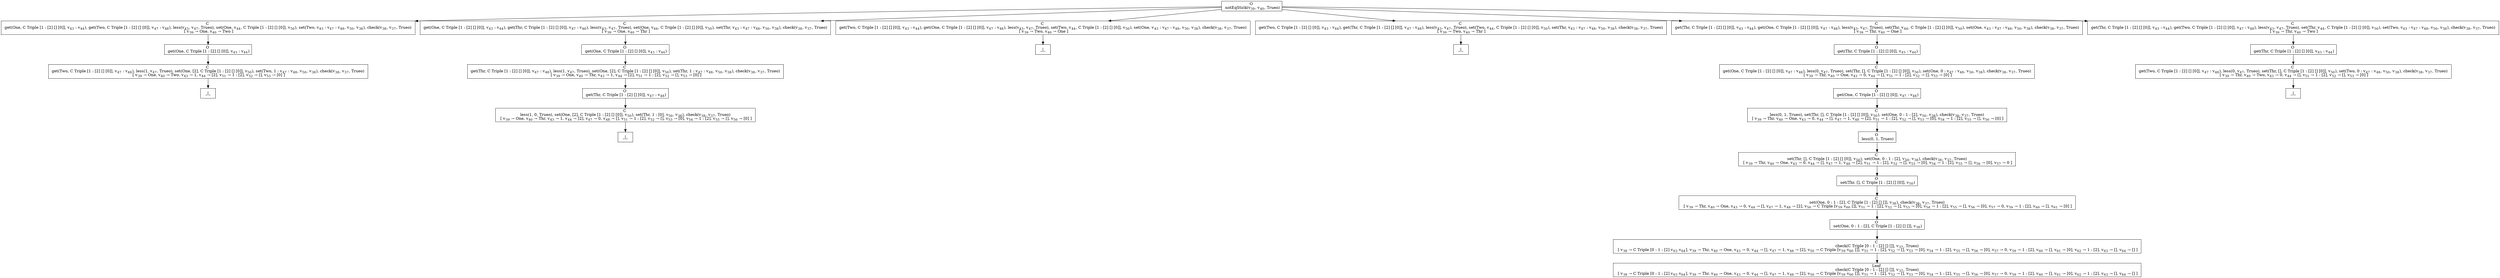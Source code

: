 digraph {
    graph [rankdir=TB
          ,bgcolor=transparent];
    node [shape=box
         ,fillcolor=white
         ,style=filled];
    0 [label=<O <BR/> notEqStick(v<SUB>39</SUB>, v<SUB>40</SUB>, Trueo)>];
    1 [label=<C <BR/> get(One, C Triple [1 : [2] [] [0]], v<SUB>43</SUB> : v<SUB>44</SUB>), get(Two, C Triple [1 : [2] [] [0]], v<SUB>47</SUB> : v<SUB>48</SUB>), less(v<SUB>43</SUB>, v<SUB>47</SUB>, Trueo), set(One, v<SUB>44</SUB>, C Triple [1 : [2] [] [0]], v<SUB>50</SUB>), set(Two, v<SUB>43</SUB> : v<SUB>47</SUB> : v<SUB>48</SUB>, v<SUB>50</SUB>, v<SUB>38</SUB>), check(v<SUB>38</SUB>, v<SUB>37</SUB>, Trueo) <BR/>  [ v<SUB>39</SUB> &rarr; One, v<SUB>40</SUB> &rarr; Two ] >];
    2 [label=<C <BR/> get(One, C Triple [1 : [2] [] [0]], v<SUB>43</SUB> : v<SUB>44</SUB>), get(Thr, C Triple [1 : [2] [] [0]], v<SUB>47</SUB> : v<SUB>48</SUB>), less(v<SUB>43</SUB>, v<SUB>47</SUB>, Trueo), set(One, v<SUB>44</SUB>, C Triple [1 : [2] [] [0]], v<SUB>50</SUB>), set(Thr, v<SUB>43</SUB> : v<SUB>47</SUB> : v<SUB>48</SUB>, v<SUB>50</SUB>, v<SUB>38</SUB>), check(v<SUB>38</SUB>, v<SUB>37</SUB>, Trueo) <BR/>  [ v<SUB>39</SUB> &rarr; One, v<SUB>40</SUB> &rarr; Thr ] >];
    3 [label=<C <BR/> get(Two, C Triple [1 : [2] [] [0]], v<SUB>43</SUB> : v<SUB>44</SUB>), get(One, C Triple [1 : [2] [] [0]], v<SUB>47</SUB> : v<SUB>48</SUB>), less(v<SUB>43</SUB>, v<SUB>47</SUB>, Trueo), set(Two, v<SUB>44</SUB>, C Triple [1 : [2] [] [0]], v<SUB>50</SUB>), set(One, v<SUB>43</SUB> : v<SUB>47</SUB> : v<SUB>48</SUB>, v<SUB>50</SUB>, v<SUB>38</SUB>), check(v<SUB>38</SUB>, v<SUB>37</SUB>, Trueo) <BR/>  [ v<SUB>39</SUB> &rarr; Two, v<SUB>40</SUB> &rarr; One ] >];
    4 [label=<C <BR/> get(Two, C Triple [1 : [2] [] [0]], v<SUB>43</SUB> : v<SUB>44</SUB>), get(Thr, C Triple [1 : [2] [] [0]], v<SUB>47</SUB> : v<SUB>48</SUB>), less(v<SUB>43</SUB>, v<SUB>47</SUB>, Trueo), set(Two, v<SUB>44</SUB>, C Triple [1 : [2] [] [0]], v<SUB>50</SUB>), set(Thr, v<SUB>43</SUB> : v<SUB>47</SUB> : v<SUB>48</SUB>, v<SUB>50</SUB>, v<SUB>38</SUB>), check(v<SUB>38</SUB>, v<SUB>37</SUB>, Trueo) <BR/>  [ v<SUB>39</SUB> &rarr; Two, v<SUB>40</SUB> &rarr; Thr ] >];
    5 [label=<C <BR/> get(Thr, C Triple [1 : [2] [] [0]], v<SUB>43</SUB> : v<SUB>44</SUB>), get(One, C Triple [1 : [2] [] [0]], v<SUB>47</SUB> : v<SUB>48</SUB>), less(v<SUB>43</SUB>, v<SUB>47</SUB>, Trueo), set(Thr, v<SUB>44</SUB>, C Triple [1 : [2] [] [0]], v<SUB>50</SUB>), set(One, v<SUB>43</SUB> : v<SUB>47</SUB> : v<SUB>48</SUB>, v<SUB>50</SUB>, v<SUB>38</SUB>), check(v<SUB>38</SUB>, v<SUB>37</SUB>, Trueo) <BR/>  [ v<SUB>39</SUB> &rarr; Thr, v<SUB>40</SUB> &rarr; One ] >];
    6 [label=<C <BR/> get(Thr, C Triple [1 : [2] [] [0]], v<SUB>43</SUB> : v<SUB>44</SUB>), get(Two, C Triple [1 : [2] [] [0]], v<SUB>47</SUB> : v<SUB>48</SUB>), less(v<SUB>43</SUB>, v<SUB>47</SUB>, Trueo), set(Thr, v<SUB>44</SUB>, C Triple [1 : [2] [] [0]], v<SUB>50</SUB>), set(Two, v<SUB>43</SUB> : v<SUB>47</SUB> : v<SUB>48</SUB>, v<SUB>50</SUB>, v<SUB>38</SUB>), check(v<SUB>38</SUB>, v<SUB>37</SUB>, Trueo) <BR/>  [ v<SUB>39</SUB> &rarr; Thr, v<SUB>40</SUB> &rarr; Two ] >];
    7 [label=<O <BR/> get(One, C Triple [1 : [2] [] [0]], v<SUB>43</SUB> : v<SUB>44</SUB>)>];
    8 [label=<C <BR/> get(Two, C Triple [1 : [2] [] [0]], v<SUB>47</SUB> : v<SUB>48</SUB>), less(1, v<SUB>47</SUB>, Trueo), set(One, [2], C Triple [1 : [2] [] [0]], v<SUB>50</SUB>), set(Two, 1 : v<SUB>47</SUB> : v<SUB>48</SUB>, v<SUB>50</SUB>, v<SUB>38</SUB>), check(v<SUB>38</SUB>, v<SUB>37</SUB>, Trueo) <BR/>  [ v<SUB>39</SUB> &rarr; One, v<SUB>40</SUB> &rarr; Two, v<SUB>43</SUB> &rarr; 1, v<SUB>44</SUB> &rarr; [2], v<SUB>51</SUB> &rarr; 1 : [2], v<SUB>52</SUB> &rarr; [], v<SUB>53</SUB> &rarr; [0] ] >];
    9 [label=<_|_>];
    10 [label=<O <BR/> get(One, C Triple [1 : [2] [] [0]], v<SUB>43</SUB> : v<SUB>44</SUB>)>];
    11 [label=<C <BR/> get(Thr, C Triple [1 : [2] [] [0]], v<SUB>47</SUB> : v<SUB>48</SUB>), less(1, v<SUB>47</SUB>, Trueo), set(One, [2], C Triple [1 : [2] [] [0]], v<SUB>50</SUB>), set(Thr, 1 : v<SUB>47</SUB> : v<SUB>48</SUB>, v<SUB>50</SUB>, v<SUB>38</SUB>), check(v<SUB>38</SUB>, v<SUB>37</SUB>, Trueo) <BR/>  [ v<SUB>39</SUB> &rarr; One, v<SUB>40</SUB> &rarr; Thr, v<SUB>43</SUB> &rarr; 1, v<SUB>44</SUB> &rarr; [2], v<SUB>51</SUB> &rarr; 1 : [2], v<SUB>52</SUB> &rarr; [], v<SUB>53</SUB> &rarr; [0] ] >];
    12 [label=<O <BR/> get(Thr, C Triple [1 : [2] [] [0]], v<SUB>47</SUB> : v<SUB>48</SUB>)>];
    13 [label=<C <BR/> less(1, 0, Trueo), set(One, [2], C Triple [1 : [2] [] [0]], v<SUB>50</SUB>), set(Thr, 1 : [0], v<SUB>50</SUB>, v<SUB>38</SUB>), check(v<SUB>38</SUB>, v<SUB>37</SUB>, Trueo) <BR/>  [ v<SUB>39</SUB> &rarr; One, v<SUB>40</SUB> &rarr; Thr, v<SUB>43</SUB> &rarr; 1, v<SUB>44</SUB> &rarr; [2], v<SUB>47</SUB> &rarr; 0, v<SUB>48</SUB> &rarr; [], v<SUB>51</SUB> &rarr; 1 : [2], v<SUB>52</SUB> &rarr; [], v<SUB>53</SUB> &rarr; [0], v<SUB>54</SUB> &rarr; 1 : [2], v<SUB>55</SUB> &rarr; [], v<SUB>56</SUB> &rarr; [0] ] >];
    14 [label=<_|_>];
    15 [label=<_|_>];
    16 [label=<_|_>];
    17 [label=<O <BR/> get(Thr, C Triple [1 : [2] [] [0]], v<SUB>43</SUB> : v<SUB>44</SUB>)>];
    18 [label=<C <BR/> get(One, C Triple [1 : [2] [] [0]], v<SUB>47</SUB> : v<SUB>48</SUB>), less(0, v<SUB>47</SUB>, Trueo), set(Thr, [], C Triple [1 : [2] [] [0]], v<SUB>50</SUB>), set(One, 0 : v<SUB>47</SUB> : v<SUB>48</SUB>, v<SUB>50</SUB>, v<SUB>38</SUB>), check(v<SUB>38</SUB>, v<SUB>37</SUB>, Trueo) <BR/>  [ v<SUB>39</SUB> &rarr; Thr, v<SUB>40</SUB> &rarr; One, v<SUB>43</SUB> &rarr; 0, v<SUB>44</SUB> &rarr; [], v<SUB>51</SUB> &rarr; 1 : [2], v<SUB>52</SUB> &rarr; [], v<SUB>53</SUB> &rarr; [0] ] >];
    19 [label=<O <BR/> get(One, C Triple [1 : [2] [] [0]], v<SUB>47</SUB> : v<SUB>48</SUB>)>];
    20 [label=<C <BR/> less(0, 1, Trueo), set(Thr, [], C Triple [1 : [2] [] [0]], v<SUB>50</SUB>), set(One, 0 : 1 : [2], v<SUB>50</SUB>, v<SUB>38</SUB>), check(v<SUB>38</SUB>, v<SUB>37</SUB>, Trueo) <BR/>  [ v<SUB>39</SUB> &rarr; Thr, v<SUB>40</SUB> &rarr; One, v<SUB>43</SUB> &rarr; 0, v<SUB>44</SUB> &rarr; [], v<SUB>47</SUB> &rarr; 1, v<SUB>48</SUB> &rarr; [2], v<SUB>51</SUB> &rarr; 1 : [2], v<SUB>52</SUB> &rarr; [], v<SUB>53</SUB> &rarr; [0], v<SUB>54</SUB> &rarr; 1 : [2], v<SUB>55</SUB> &rarr; [], v<SUB>56</SUB> &rarr; [0] ] >];
    21 [label=<O <BR/> less(0, 1, Trueo)>];
    22 [label=<C <BR/> set(Thr, [], C Triple [1 : [2] [] [0]], v<SUB>50</SUB>), set(One, 0 : 1 : [2], v<SUB>50</SUB>, v<SUB>38</SUB>), check(v<SUB>38</SUB>, v<SUB>37</SUB>, Trueo) <BR/>  [ v<SUB>39</SUB> &rarr; Thr, v<SUB>40</SUB> &rarr; One, v<SUB>43</SUB> &rarr; 0, v<SUB>44</SUB> &rarr; [], v<SUB>47</SUB> &rarr; 1, v<SUB>48</SUB> &rarr; [2], v<SUB>51</SUB> &rarr; 1 : [2], v<SUB>52</SUB> &rarr; [], v<SUB>53</SUB> &rarr; [0], v<SUB>54</SUB> &rarr; 1 : [2], v<SUB>55</SUB> &rarr; [], v<SUB>56</SUB> &rarr; [0], v<SUB>57</SUB> &rarr; 0 ] >];
    23 [label=<O <BR/> set(Thr, [], C Triple [1 : [2] [] [0]], v<SUB>50</SUB>)>];
    24 [label=<C <BR/> set(One, 0 : 1 : [2], C Triple [1 : [2] [] []], v<SUB>38</SUB>), check(v<SUB>38</SUB>, v<SUB>37</SUB>, Trueo) <BR/>  [ v<SUB>39</SUB> &rarr; Thr, v<SUB>40</SUB> &rarr; One, v<SUB>43</SUB> &rarr; 0, v<SUB>44</SUB> &rarr; [], v<SUB>47</SUB> &rarr; 1, v<SUB>48</SUB> &rarr; [2], v<SUB>50</SUB> &rarr; C Triple [v<SUB>59</SUB> v<SUB>60</SUB> []], v<SUB>51</SUB> &rarr; 1 : [2], v<SUB>52</SUB> &rarr; [], v<SUB>53</SUB> &rarr; [0], v<SUB>54</SUB> &rarr; 1 : [2], v<SUB>55</SUB> &rarr; [], v<SUB>56</SUB> &rarr; [0], v<SUB>57</SUB> &rarr; 0, v<SUB>59</SUB> &rarr; 1 : [2], v<SUB>60</SUB> &rarr; [], v<SUB>61</SUB> &rarr; [0] ] >];
    25 [label=<O <BR/> set(One, 0 : 1 : [2], C Triple [1 : [2] [] []], v<SUB>38</SUB>)>];
    26 [label=<C <BR/> check(C Triple [0 : 1 : [2] [] []], v<SUB>37</SUB>, Trueo) <BR/>  [ v<SUB>38</SUB> &rarr; C Triple [0 : 1 : [2] v<SUB>63</SUB> v<SUB>64</SUB>], v<SUB>39</SUB> &rarr; Thr, v<SUB>40</SUB> &rarr; One, v<SUB>43</SUB> &rarr; 0, v<SUB>44</SUB> &rarr; [], v<SUB>47</SUB> &rarr; 1, v<SUB>48</SUB> &rarr; [2], v<SUB>50</SUB> &rarr; C Triple [v<SUB>59</SUB> v<SUB>60</SUB> []], v<SUB>51</SUB> &rarr; 1 : [2], v<SUB>52</SUB> &rarr; [], v<SUB>53</SUB> &rarr; [0], v<SUB>54</SUB> &rarr; 1 : [2], v<SUB>55</SUB> &rarr; [], v<SUB>56</SUB> &rarr; [0], v<SUB>57</SUB> &rarr; 0, v<SUB>59</SUB> &rarr; 1 : [2], v<SUB>60</SUB> &rarr; [], v<SUB>61</SUB> &rarr; [0], v<SUB>62</SUB> &rarr; 1 : [2], v<SUB>63</SUB> &rarr; [], v<SUB>64</SUB> &rarr; [] ] >];
    27 [label=<Leaf <BR/> check(C Triple [0 : 1 : [2] [] []], v<SUB>37</SUB>, Trueo) <BR/>  [ v<SUB>38</SUB> &rarr; C Triple [0 : 1 : [2] v<SUB>63</SUB> v<SUB>64</SUB>], v<SUB>39</SUB> &rarr; Thr, v<SUB>40</SUB> &rarr; One, v<SUB>43</SUB> &rarr; 0, v<SUB>44</SUB> &rarr; [], v<SUB>47</SUB> &rarr; 1, v<SUB>48</SUB> &rarr; [2], v<SUB>50</SUB> &rarr; C Triple [v<SUB>59</SUB> v<SUB>60</SUB> []], v<SUB>51</SUB> &rarr; 1 : [2], v<SUB>52</SUB> &rarr; [], v<SUB>53</SUB> &rarr; [0], v<SUB>54</SUB> &rarr; 1 : [2], v<SUB>55</SUB> &rarr; [], v<SUB>56</SUB> &rarr; [0], v<SUB>57</SUB> &rarr; 0, v<SUB>59</SUB> &rarr; 1 : [2], v<SUB>60</SUB> &rarr; [], v<SUB>61</SUB> &rarr; [0], v<SUB>62</SUB> &rarr; 1 : [2], v<SUB>63</SUB> &rarr; [], v<SUB>64</SUB> &rarr; [] ] >];
    28 [label=<O <BR/> get(Thr, C Triple [1 : [2] [] [0]], v<SUB>43</SUB> : v<SUB>44</SUB>)>];
    29 [label=<C <BR/> get(Two, C Triple [1 : [2] [] [0]], v<SUB>47</SUB> : v<SUB>48</SUB>), less(0, v<SUB>47</SUB>, Trueo), set(Thr, [], C Triple [1 : [2] [] [0]], v<SUB>50</SUB>), set(Two, 0 : v<SUB>47</SUB> : v<SUB>48</SUB>, v<SUB>50</SUB>, v<SUB>38</SUB>), check(v<SUB>38</SUB>, v<SUB>37</SUB>, Trueo) <BR/>  [ v<SUB>39</SUB> &rarr; Thr, v<SUB>40</SUB> &rarr; Two, v<SUB>43</SUB> &rarr; 0, v<SUB>44</SUB> &rarr; [], v<SUB>51</SUB> &rarr; 1 : [2], v<SUB>52</SUB> &rarr; [], v<SUB>53</SUB> &rarr; [0] ] >];
    30 [label=<_|_>];
    0 -> 1 [label=""];
    0 -> 2 [label=""];
    0 -> 3 [label=""];
    0 -> 4 [label=""];
    0 -> 5 [label=""];
    0 -> 6 [label=""];
    1 -> 7 [label=""];
    2 -> 10 [label=""];
    3 -> 15 [label=""];
    4 -> 16 [label=""];
    5 -> 17 [label=""];
    6 -> 28 [label=""];
    7 -> 8 [label=""];
    8 -> 9 [label=""];
    10 -> 11 [label=""];
    11 -> 12 [label=""];
    12 -> 13 [label=""];
    13 -> 14 [label=""];
    17 -> 18 [label=""];
    18 -> 19 [label=""];
    19 -> 20 [label=""];
    20 -> 21 [label=""];
    21 -> 22 [label=""];
    22 -> 23 [label=""];
    23 -> 24 [label=""];
    24 -> 25 [label=""];
    25 -> 26 [label=""];
    26 -> 27 [label=""];
    28 -> 29 [label=""];
    29 -> 30 [label=""];
}